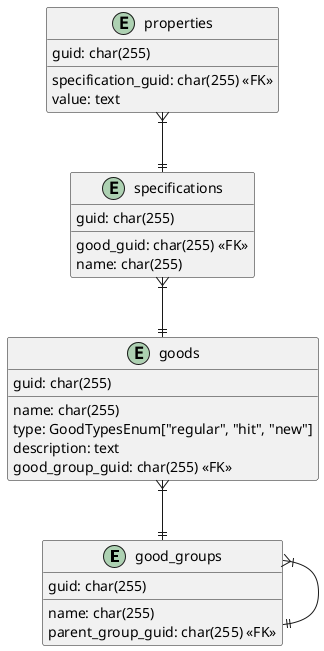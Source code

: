 @startuml
entity good_groups {
guid: char(255)
__
name: char(255)
parent_group_guid: char(255) <<FK>>
}

entity goods {
guid: char(255)
__
name: char(255)
type: GoodTypesEnum["regular", "hit", "new"]
description: text
good_group_guid: char(255) <<FK>>
}

entity specifications {
guid: char(255)
__
good_guid: char(255) <<FK>>
name: char(255)
}

entity properties {
guid: char(255)
__
specification_guid: char(255) <<FK>>
value: text
}

good_groups }|--|| good_groups
goods }|--|| good_groups
specifications }|--|| goods
properties }|--|| specifications

@enduml